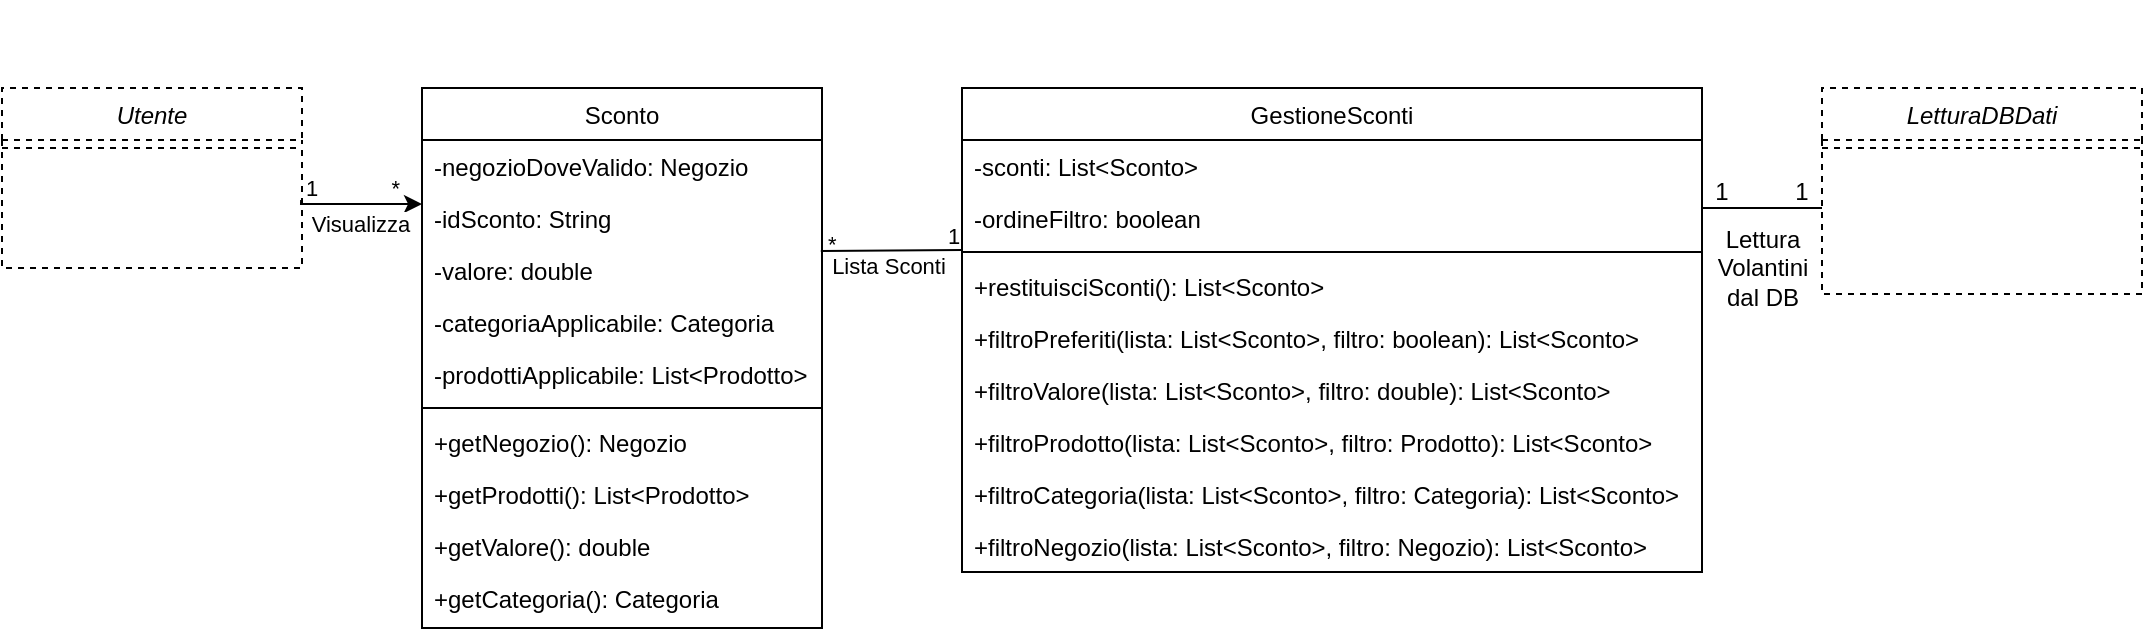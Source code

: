<mxfile version="14.6.13" type="device"><diagram id="qZC8DRDDxwtRrLPHVhlM" name="Pagina-1"><mxGraphModel dx="3523" dy="1512" grid="1" gridSize="10" guides="1" tooltips="1" connect="1" arrows="1" fold="1" page="1" pageScale="1" pageWidth="1169" pageHeight="827" math="0" shadow="0"><root><mxCell id="0"/><mxCell id="1" parent="0"/><mxCell id="HG3mYx-gKlURyib71wjE-33" value="Sconto" style="swimlane;fontStyle=0;align=center;verticalAlign=top;childLayout=stackLayout;horizontal=1;startSize=26;horizontalStack=0;resizeParent=1;resizeLast=0;collapsible=1;marginBottom=0;rounded=0;shadow=0;strokeWidth=1;" vertex="1" parent="1"><mxGeometry x="-1420" y="-520" width="200" height="270" as="geometry"><mxRectangle x="-1070" y="-380" width="170" height="26" as="alternateBounds"/></mxGeometry></mxCell><mxCell id="HG3mYx-gKlURyib71wjE-393" value="-negozioDoveValido: Negozio" style="text;align=left;verticalAlign=top;spacingLeft=4;spacingRight=4;overflow=hidden;rotatable=0;points=[[0,0.5],[1,0.5]];portConstraint=eastwest;" vertex="1" parent="HG3mYx-gKlURyib71wjE-33"><mxGeometry y="26" width="200" height="26" as="geometry"/></mxCell><mxCell id="HG3mYx-gKlURyib71wjE-397" value="-idSconto: String" style="text;align=left;verticalAlign=top;spacingLeft=4;spacingRight=4;overflow=hidden;rotatable=0;points=[[0,0.5],[1,0.5]];portConstraint=eastwest;" vertex="1" parent="HG3mYx-gKlURyib71wjE-33"><mxGeometry y="52" width="200" height="26" as="geometry"/></mxCell><mxCell id="HG3mYx-gKlURyib71wjE-396" value="-valore: double" style="text;align=left;verticalAlign=top;spacingLeft=4;spacingRight=4;overflow=hidden;rotatable=0;points=[[0,0.5],[1,0.5]];portConstraint=eastwest;" vertex="1" parent="HG3mYx-gKlURyib71wjE-33"><mxGeometry y="78" width="200" height="26" as="geometry"/></mxCell><mxCell id="HG3mYx-gKlURyib71wjE-395" value="-categoriaApplicabile: Categoria" style="text;align=left;verticalAlign=top;spacingLeft=4;spacingRight=4;overflow=hidden;rotatable=0;points=[[0,0.5],[1,0.5]];portConstraint=eastwest;" vertex="1" parent="HG3mYx-gKlURyib71wjE-33"><mxGeometry y="104" width="200" height="26" as="geometry"/></mxCell><mxCell id="HG3mYx-gKlURyib71wjE-394" value="-prodottiApplicabile: List&lt;Prodotto&gt;" style="text;align=left;verticalAlign=top;spacingLeft=4;spacingRight=4;overflow=hidden;rotatable=0;points=[[0,0.5],[1,0.5]];portConstraint=eastwest;" vertex="1" parent="HG3mYx-gKlURyib71wjE-33"><mxGeometry y="130" width="200" height="26" as="geometry"/></mxCell><mxCell id="HG3mYx-gKlURyib71wjE-38" value="" style="line;html=1;strokeWidth=1;align=left;verticalAlign=middle;spacingTop=-1;spacingLeft=3;spacingRight=3;rotatable=0;labelPosition=right;points=[];portConstraint=eastwest;" vertex="1" parent="HG3mYx-gKlURyib71wjE-33"><mxGeometry y="156" width="200" height="8" as="geometry"/></mxCell><mxCell id="HG3mYx-gKlURyib71wjE-398" value="+getNegozio(): Negozio" style="text;align=left;verticalAlign=top;spacingLeft=4;spacingRight=4;overflow=hidden;rotatable=0;points=[[0,0.5],[1,0.5]];portConstraint=eastwest;" vertex="1" parent="HG3mYx-gKlURyib71wjE-33"><mxGeometry y="164" width="200" height="26" as="geometry"/></mxCell><mxCell id="HG3mYx-gKlURyib71wjE-399" value="+getProdotti(): List&lt;Prodotto&gt;" style="text;align=left;verticalAlign=top;spacingLeft=4;spacingRight=4;overflow=hidden;rotatable=0;points=[[0,0.5],[1,0.5]];portConstraint=eastwest;" vertex="1" parent="HG3mYx-gKlURyib71wjE-33"><mxGeometry y="190" width="200" height="26" as="geometry"/></mxCell><mxCell id="HG3mYx-gKlURyib71wjE-401" value="+getValore(): double" style="text;align=left;verticalAlign=top;spacingLeft=4;spacingRight=4;overflow=hidden;rotatable=0;points=[[0,0.5],[1,0.5]];portConstraint=eastwest;" vertex="1" parent="HG3mYx-gKlURyib71wjE-33"><mxGeometry y="216" width="200" height="26" as="geometry"/></mxCell><mxCell id="HG3mYx-gKlURyib71wjE-400" value="+getCategoria(): Categoria" style="text;align=left;verticalAlign=top;spacingLeft=4;spacingRight=4;overflow=hidden;rotatable=0;points=[[0,0.5],[1,0.5]];portConstraint=eastwest;" vertex="1" parent="HG3mYx-gKlURyib71wjE-33"><mxGeometry y="242" width="200" height="26" as="geometry"/></mxCell><mxCell id="HG3mYx-gKlURyib71wjE-71" value="GestioneSconti" style="swimlane;fontStyle=0;align=center;verticalAlign=top;childLayout=stackLayout;horizontal=1;startSize=26;horizontalStack=0;resizeParent=1;resizeLast=0;collapsible=1;marginBottom=0;rounded=0;shadow=0;strokeWidth=1;" vertex="1" parent="1"><mxGeometry x="-1150" y="-520" width="370" height="242" as="geometry"><mxRectangle x="-1290" y="119" width="170" height="26" as="alternateBounds"/></mxGeometry></mxCell><mxCell id="HG3mYx-gKlURyib71wjE-388" value="-sconti: List&lt;Sconto&gt;" style="text;align=left;verticalAlign=top;spacingLeft=4;spacingRight=4;overflow=hidden;rotatable=0;points=[[0,0.5],[1,0.5]];portConstraint=eastwest;" vertex="1" parent="HG3mYx-gKlURyib71wjE-71"><mxGeometry y="26" width="370" height="26" as="geometry"/></mxCell><mxCell id="HG3mYx-gKlURyib71wjE-354" value="-ordineFiltro: boolean" style="text;align=left;verticalAlign=top;spacingLeft=4;spacingRight=4;overflow=hidden;rotatable=0;points=[[0,0.5],[1,0.5]];portConstraint=eastwest;" vertex="1" parent="HG3mYx-gKlURyib71wjE-71"><mxGeometry y="52" width="370" height="26" as="geometry"/></mxCell><mxCell id="HG3mYx-gKlURyib71wjE-74" value="" style="line;html=1;strokeWidth=1;align=left;verticalAlign=middle;spacingTop=-1;spacingLeft=3;spacingRight=3;rotatable=0;labelPosition=right;points=[];portConstraint=eastwest;" vertex="1" parent="HG3mYx-gKlURyib71wjE-71"><mxGeometry y="78" width="370" height="8" as="geometry"/></mxCell><mxCell id="HG3mYx-gKlURyib71wjE-410" value="+restituisciSconti(): List&lt;Sconto&gt;" style="text;align=left;verticalAlign=top;spacingLeft=4;spacingRight=4;overflow=hidden;rotatable=0;points=[[0,0.5],[1,0.5]];portConstraint=eastwest;" vertex="1" parent="HG3mYx-gKlURyib71wjE-71"><mxGeometry y="86" width="370" height="26" as="geometry"/></mxCell><mxCell id="HG3mYx-gKlURyib71wjE-409" value="+filtroPreferiti(lista: List&lt;Sconto&gt;, filtro: boolean): List&lt;Sconto&gt;" style="text;align=left;verticalAlign=top;spacingLeft=4;spacingRight=4;overflow=hidden;rotatable=0;points=[[0,0.5],[1,0.5]];portConstraint=eastwest;" vertex="1" parent="HG3mYx-gKlURyib71wjE-71"><mxGeometry y="112" width="370" height="26" as="geometry"/></mxCell><mxCell id="HG3mYx-gKlURyib71wjE-408" value="+filtroValore(lista: List&lt;Sconto&gt;, filtro: double): List&lt;Sconto&gt;" style="text;align=left;verticalAlign=top;spacingLeft=4;spacingRight=4;overflow=hidden;rotatable=0;points=[[0,0.5],[1,0.5]];portConstraint=eastwest;" vertex="1" parent="HG3mYx-gKlURyib71wjE-71"><mxGeometry y="138" width="370" height="26" as="geometry"/></mxCell><mxCell id="HG3mYx-gKlURyib71wjE-407" value="+filtroProdotto(lista: List&lt;Sconto&gt;, filtro: Prodotto): List&lt;Sconto&gt;" style="text;align=left;verticalAlign=top;spacingLeft=4;spacingRight=4;overflow=hidden;rotatable=0;points=[[0,0.5],[1,0.5]];portConstraint=eastwest;" vertex="1" parent="HG3mYx-gKlURyib71wjE-71"><mxGeometry y="164" width="370" height="26" as="geometry"/></mxCell><mxCell id="HG3mYx-gKlURyib71wjE-406" value="+filtroCategoria(lista: List&lt;Sconto&gt;, filtro: Categoria): List&lt;Sconto&gt;" style="text;align=left;verticalAlign=top;spacingLeft=4;spacingRight=4;overflow=hidden;rotatable=0;points=[[0,0.5],[1,0.5]];portConstraint=eastwest;" vertex="1" parent="HG3mYx-gKlURyib71wjE-71"><mxGeometry y="190" width="370" height="26" as="geometry"/></mxCell><mxCell id="HG3mYx-gKlURyib71wjE-405" value="+filtroNegozio(lista: List&lt;Sconto&gt;, filtro: Negozio): List&lt;Sconto&gt;" style="text;align=left;verticalAlign=top;spacingLeft=4;spacingRight=4;overflow=hidden;rotatable=0;points=[[0,0.5],[1,0.5]];portConstraint=eastwest;" vertex="1" parent="HG3mYx-gKlURyib71wjE-71"><mxGeometry y="216" width="370" height="26" as="geometry"/></mxCell><mxCell id="HG3mYx-gKlURyib71wjE-86" value="Utente" style="swimlane;fontStyle=2;align=center;verticalAlign=top;childLayout=stackLayout;horizontal=1;startSize=26;horizontalStack=0;resizeParent=1;resizeLast=0;collapsible=1;marginBottom=0;rounded=0;shadow=0;strokeWidth=1;dashed=1;" vertex="1" parent="1"><mxGeometry x="-1630" y="-520" width="150" height="90" as="geometry"><mxRectangle x="960" y="120" width="160" height="26" as="alternateBounds"/></mxGeometry></mxCell><mxCell id="HG3mYx-gKlURyib71wjE-96" value="" style="line;html=1;strokeWidth=1;align=left;verticalAlign=middle;spacingTop=-1;spacingLeft=3;spacingRight=3;rotatable=0;labelPosition=right;points=[];portConstraint=eastwest;dashed=1;" vertex="1" parent="HG3mYx-gKlURyib71wjE-86"><mxGeometry y="26" width="150" height="8" as="geometry"/></mxCell><mxCell id="HG3mYx-gKlURyib71wjE-306" value="" style="endArrow=classic;html=1;edgeStyle=orthogonalEdgeStyle;rounded=0;" edge="1" parent="HG3mYx-gKlURyib71wjE-86"><mxGeometry relative="1" as="geometry"><mxPoint x="149.55" y="56" as="sourcePoint"/><mxPoint x="210" y="58" as="targetPoint"/><Array as="points"><mxPoint x="150" y="58"/></Array></mxGeometry></mxCell><mxCell id="HG3mYx-gKlURyib71wjE-307" value="Visualizza" style="edgeLabel;resizable=0;html=1;align=center;verticalAlign=middle;" connectable="0" vertex="1" parent="HG3mYx-gKlURyib71wjE-306"><mxGeometry relative="1" as="geometry"><mxPoint y="10" as="offset"/></mxGeometry></mxCell><mxCell id="HG3mYx-gKlURyib71wjE-308" value="1" style="edgeLabel;resizable=0;html=1;align=left;verticalAlign=bottom;" connectable="0" vertex="1" parent="HG3mYx-gKlURyib71wjE-306"><mxGeometry x="-1" relative="1" as="geometry"><mxPoint y="2" as="offset"/></mxGeometry></mxCell><mxCell id="HG3mYx-gKlURyib71wjE-309" value="*" style="edgeLabel;resizable=0;html=1;align=right;verticalAlign=bottom;" connectable="0" vertex="1" parent="HG3mYx-gKlURyib71wjE-306"><mxGeometry x="1" relative="1" as="geometry"><mxPoint x="-10" as="offset"/></mxGeometry></mxCell><mxCell id="HG3mYx-gKlURyib71wjE-269" value="LetturaDBDati" style="swimlane;fontStyle=2;align=center;verticalAlign=top;childLayout=stackLayout;horizontal=1;startSize=26;horizontalStack=0;resizeParent=1;resizeLast=0;collapsible=1;marginBottom=0;rounded=0;shadow=0;strokeWidth=1;dashed=1;" vertex="1" parent="1"><mxGeometry x="-720" y="-520" width="160" height="103" as="geometry"><mxRectangle x="-670" y="-430" width="160" height="26" as="alternateBounds"/></mxGeometry></mxCell><mxCell id="HG3mYx-gKlURyib71wjE-270" value="" style="line;html=1;strokeWidth=1;align=left;verticalAlign=middle;spacingTop=-1;spacingLeft=3;spacingRight=3;rotatable=0;labelPosition=right;points=[];portConstraint=eastwest;dashed=1;" vertex="1" parent="HG3mYx-gKlURyib71wjE-269"><mxGeometry y="26" width="160" height="8" as="geometry"/></mxCell><mxCell id="HG3mYx-gKlURyib71wjE-300" value="Lista Sconti" style="edgeLabel;resizable=0;html=1;align=center;verticalAlign=middle;" connectable="0" vertex="1" parent="1"><mxGeometry x="-1197" y="-430.004" as="geometry"><mxPoint x="10" y="-1" as="offset"/></mxGeometry></mxCell><mxCell id="HG3mYx-gKlURyib71wjE-301" value="*" style="edgeLabel;resizable=0;html=1;align=left;verticalAlign=bottom;" connectable="0" vertex="1" parent="1"><mxGeometry x="-970" y="-560" as="geometry"><mxPoint x="-249" y="126" as="offset"/></mxGeometry></mxCell><mxCell id="HG3mYx-gKlURyib71wjE-302" value="1" style="edgeLabel;resizable=0;html=1;align=left;verticalAlign=bottom;" connectable="0" vertex="1" parent="1"><mxGeometry x="-910" y="-564" as="geometry"><mxPoint x="-249" y="126" as="offset"/></mxGeometry></mxCell><mxCell id="HG3mYx-gKlURyib71wjE-305" value="1" style="text;html=1;strokeColor=none;fillColor=none;align=center;verticalAlign=middle;whiteSpace=wrap;rounded=0;" vertex="1" parent="1"><mxGeometry x="-790" y="-478.5" width="40" height="20" as="geometry"/></mxCell><mxCell id="HG3mYx-gKlURyib71wjE-389" value="" style="endArrow=none;html=1;exitX=0.997;exitY=0.137;exitDx=0;exitDy=0;exitPerimeter=0;" edge="1" parent="1" source="HG3mYx-gKlURyib71wjE-396"><mxGeometry width="50" height="50" relative="1" as="geometry"><mxPoint x="-1274.595" y="-308.392" as="sourcePoint"/><mxPoint x="-1150" y="-439" as="targetPoint"/></mxGeometry></mxCell><mxCell id="HG3mYx-gKlURyib71wjE-392" value="Lettura&lt;br&gt;Volantini&lt;br&gt;dal DB" style="text;html=1;align=center;verticalAlign=middle;resizable=0;points=[];autosize=1;strokeColor=none;" vertex="1" parent="1"><mxGeometry x="-780" y="-455" width="60" height="50" as="geometry"/></mxCell><mxCell id="HG3mYx-gKlURyib71wjE-352" value="1" style="text;html=1;strokeColor=none;fillColor=none;align=center;verticalAlign=middle;whiteSpace=wrap;rounded=0;" vertex="1" parent="1"><mxGeometry x="-740" y="-478.5" width="20" height="20" as="geometry"/></mxCell><mxCell id="HG3mYx-gKlURyib71wjE-411" value="" style="endArrow=none;html=1;exitX=0.999;exitY=0.307;exitDx=0;exitDy=0;exitPerimeter=0;" edge="1" parent="1" source="HG3mYx-gKlURyib71wjE-354"><mxGeometry width="50" height="50" relative="1" as="geometry"><mxPoint x="-770" y="-420" as="sourcePoint"/><mxPoint x="-720" y="-460" as="targetPoint"/></mxGeometry></mxCell></root></mxGraphModel></diagram></mxfile>